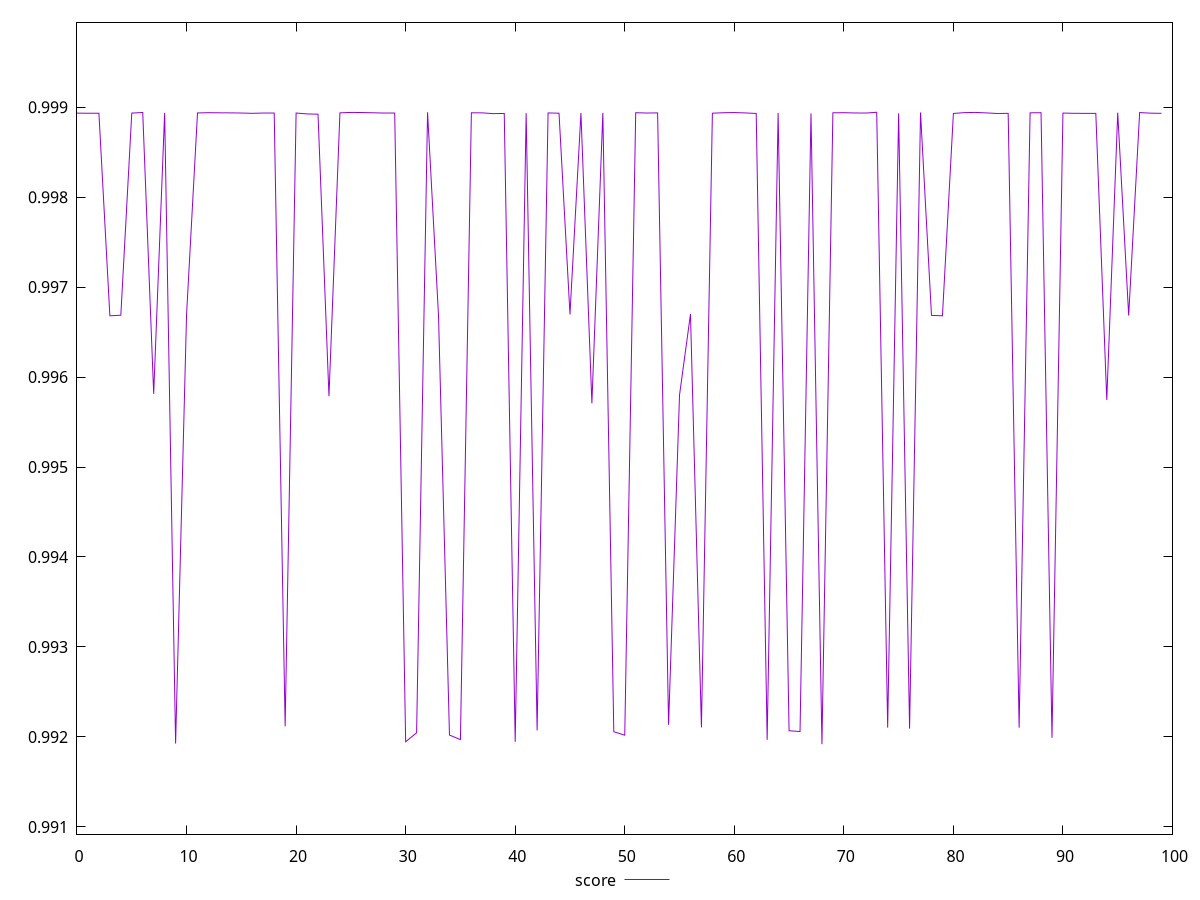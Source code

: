 reset
set terminal svg size 640, 490 enhanced background rgb 'white'
set output "report_00007_2020-12-11T15:55:29.892Z/interactive/samples/pages+cached+noexternal+nofonts/score/values.svg"

$score <<EOF
0 0.9989340054487921
1 0.998932878049061
2 0.9989332352112376
3 0.996681201654533
4 0.9966876658730686
5 0.9989346910263122
6 0.9989409693487432
7 0.9958133845084703
8 0.998937103289224
9 0.9919262540861179
10 0.9966932083674558
11 0.9989361931450922
12 0.9989388391849601
13 0.9989376546021111
14 0.9989368096259337
15 0.9989352455955924
16 0.9989319374693335
17 0.9989349427958922
18 0.9989352957490707
19 0.9921175089858041
20 0.9989351296375215
21 0.9989253421545362
22 0.9989222739040223
23 0.9957867135658143
24 0.9989372650303217
25 0.9989420256493801
26 0.9989406755852294
27 0.9989380403911151
28 0.9989348153058271
29 0.9989350578491192
30 0.9919465790820734
31 0.9920460177250782
32 0.9989431259831762
33 0.996680752723078
34 0.9920206135951122
35 0.991969912517521
36 0.9989378291389694
37 0.9989368537483188
38 0.9989284416445023
39 0.9989304339949749
40 0.9919461067161022
41 0.9989331071042136
42 0.9920723543422738
43 0.9989361393452227
44 0.9989332038767922
45 0.99669722322089
46 0.9989356702326613
47 0.9957085121524729
48 0.99893693417615
49 0.9920575512576884
50 0.9920192084834172
51 0.9989385426748681
52 0.9989351485043727
53 0.9989365848558219
54 0.9921347851295705
55 0.9958006031245681
56 0.9966994518003904
57 0.9921049793492955
58 0.9989330928181697
59 0.9989385697581377
60 0.9989405238670581
61 0.9989362372870223
62 0.998930458465896
63 0.9919679681707783
64 0.9989360786454388
65 0.9920685878076496
66 0.9920602147405391
67 0.9989311084047272
68 0.9919193843592118
69 0.9989376734347741
70 0.998938766210794
71 0.998935769127373
72 0.9989346924072566
73 0.9989437188118528
74 0.9921037022795196
75 0.9989313723561817
76 0.9920923729998761
77 0.9989408772392714
78 0.9966858649055896
79 0.9966810853887657
80 0.998930373046671
81 0.99893937008278
82 0.998942078305908
83 0.9989364745259217
84 0.9989301652484237
85 0.9989316242633933
86 0.9921020598372705
87 0.9989374961220389
88 0.9989384953926406
89 0.9919905090220931
90 0.9989347697379578
91 0.9989320320169871
92 0.9989315361471653
93 0.9989311411706392
94 0.9957458175070515
95 0.9989387891590583
96 0.996683550017394
97 0.9989402024997402
98 0.9989337065254715
99 0.9989317382065146
EOF

set key outside below
set yrange [0.9909193843592118:0.9999437188118528]

plot \
  $score title "score" with line, \


reset
